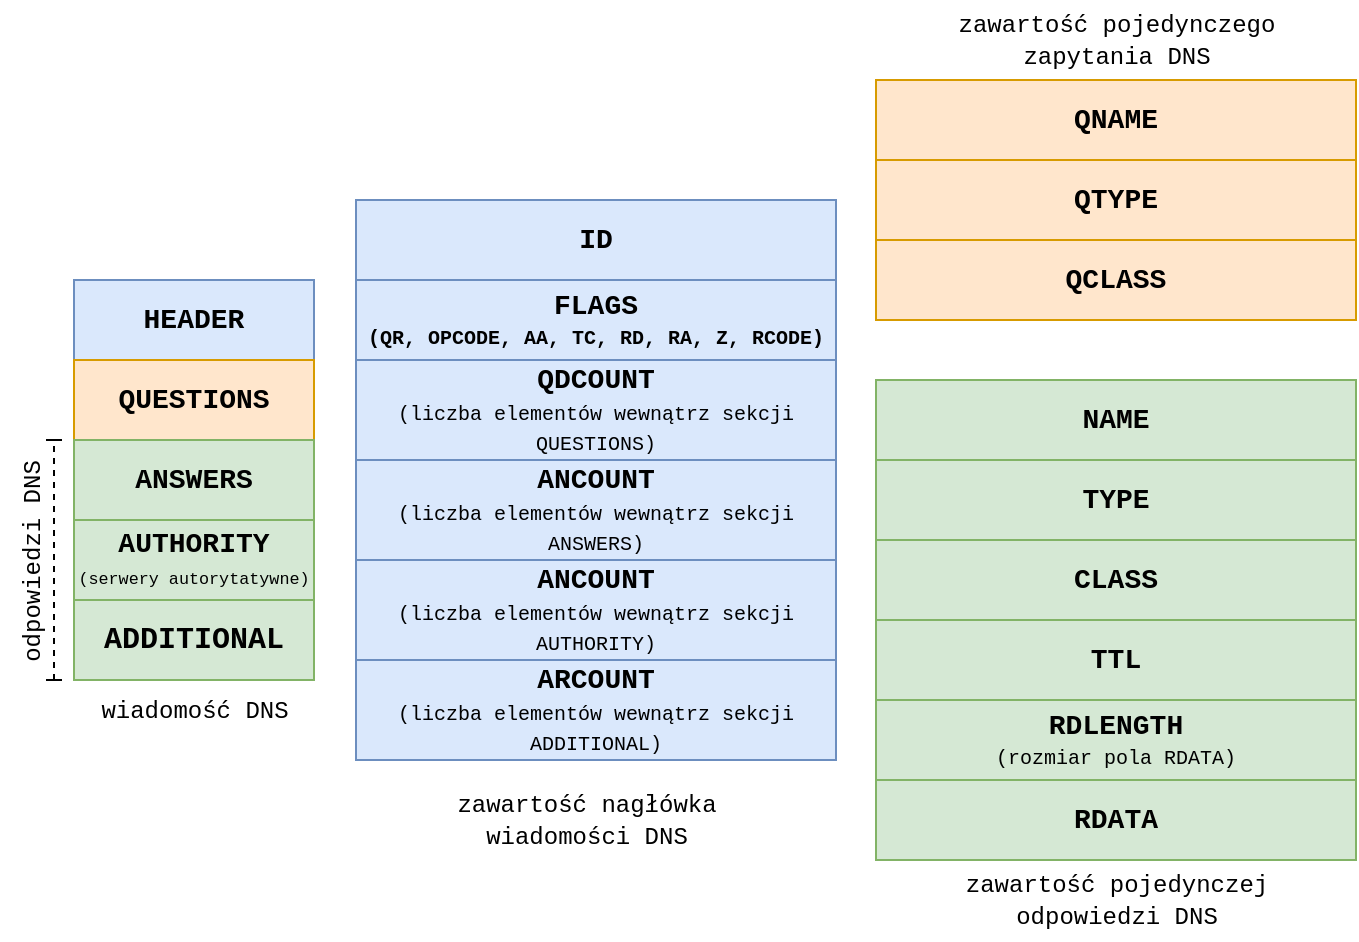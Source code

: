<mxfile version="21.1.2" type="device">
  <diagram name="Page-1" id="MVjQdczxNZ3xhXdarI3O">
    <mxGraphModel dx="1185" dy="711" grid="1" gridSize="10" guides="1" tooltips="1" connect="1" arrows="1" fold="1" page="1" pageScale="1" pageWidth="850" pageHeight="1100" math="0" shadow="0">
      <root>
        <mxCell id="0" />
        <mxCell id="1" parent="0" />
        <mxCell id="FRZg5Z1-8s-jL5dfvT-H-1" value="&lt;font size=&quot;1&quot; style=&quot;&quot; face=&quot;Courier New&quot;&gt;&lt;b style=&quot;font-size: 14px;&quot;&gt;HEADER&lt;/b&gt;&lt;/font&gt;" style="rounded=0;whiteSpace=wrap;html=1;fillColor=#dae8fc;strokeColor=#6c8ebf;" vertex="1" parent="1">
          <mxGeometry x="120" y="240" width="120" height="40" as="geometry" />
        </mxCell>
        <mxCell id="FRZg5Z1-8s-jL5dfvT-H-2" value="&lt;font face=&quot;Courier New&quot;&gt;&lt;span style=&quot;font-size: 14px;&quot;&gt;&lt;b&gt;QUESTIONS&lt;/b&gt;&lt;/span&gt;&lt;/font&gt;" style="rounded=0;whiteSpace=wrap;html=1;fillColor=#ffe6cc;strokeColor=#d79b00;" vertex="1" parent="1">
          <mxGeometry x="120" y="280" width="120" height="40" as="geometry" />
        </mxCell>
        <mxCell id="FRZg5Z1-8s-jL5dfvT-H-3" value="&lt;font size=&quot;1&quot; style=&quot;&quot; face=&quot;Courier New&quot;&gt;&lt;b style=&quot;font-size: 14px;&quot;&gt;ANSWERS&lt;/b&gt;&lt;/font&gt;" style="rounded=0;whiteSpace=wrap;html=1;fillColor=#d5e8d4;strokeColor=#82b366;" vertex="1" parent="1">
          <mxGeometry x="120" y="320" width="120" height="40" as="geometry" />
        </mxCell>
        <mxCell id="FRZg5Z1-8s-jL5dfvT-H-4" value="&lt;font style=&quot;&quot; face=&quot;Courier New&quot;&gt;&lt;span style=&quot;font-size: 14px; font-weight: bold;&quot;&gt;AUTHORITY&lt;/span&gt;&lt;br&gt;&lt;font style=&quot;font-size: 8.4px;&quot;&gt;(serwery autorytatywne)&lt;/font&gt;&lt;br&gt;&lt;/font&gt;" style="rounded=0;whiteSpace=wrap;html=1;fillColor=#d5e8d4;strokeColor=#82b366;" vertex="1" parent="1">
          <mxGeometry x="120" y="360" width="120" height="40" as="geometry" />
        </mxCell>
        <mxCell id="FRZg5Z1-8s-jL5dfvT-H-5" value="&lt;font face=&quot;Courier New&quot;&gt;&lt;span style=&quot;font-size: 15px;&quot;&gt;&lt;b&gt;ADDITIONAL&lt;/b&gt;&lt;/span&gt;&lt;/font&gt;" style="rounded=0;whiteSpace=wrap;html=1;fillColor=#d5e8d4;strokeColor=#82b366;" vertex="1" parent="1">
          <mxGeometry x="120" y="400" width="120" height="40" as="geometry" />
        </mxCell>
        <mxCell id="FRZg5Z1-8s-jL5dfvT-H-6" value="" style="endArrow=baseDash;startArrow=baseDash;html=1;rounded=0;startFill=0;endFill=0;dashed=1;" edge="1" parent="1">
          <mxGeometry width="50" height="50" relative="1" as="geometry">
            <mxPoint x="110" y="440" as="sourcePoint" />
            <mxPoint x="110" y="320" as="targetPoint" />
          </mxGeometry>
        </mxCell>
        <mxCell id="FRZg5Z1-8s-jL5dfvT-H-8" value="&lt;font face=&quot;Courier New&quot;&gt;odpowiedzi DNS&lt;/font&gt;" style="text;html=1;align=center;verticalAlign=middle;resizable=0;points=[];autosize=1;strokeColor=none;fillColor=none;flipV=0;flipH=1;rotation=270;" vertex="1" parent="1">
          <mxGeometry x="39" y="366" width="120" height="30" as="geometry" />
        </mxCell>
        <mxCell id="FRZg5Z1-8s-jL5dfvT-H-9" value="&lt;font size=&quot;1&quot; style=&quot;&quot; face=&quot;Courier New&quot;&gt;&lt;b style=&quot;font-size: 14px;&quot;&gt;ID&lt;/b&gt;&lt;/font&gt;" style="rounded=0;whiteSpace=wrap;html=1;fillColor=#dae8fc;strokeColor=#6c8ebf;" vertex="1" parent="1">
          <mxGeometry x="261" y="200" width="240" height="40" as="geometry" />
        </mxCell>
        <mxCell id="FRZg5Z1-8s-jL5dfvT-H-10" value="&lt;font face=&quot;Courier New&quot;&gt;&lt;b style=&quot;font-size: 14px;&quot;&gt;QDCOUNT&lt;/b&gt;&lt;br&gt;&lt;font style=&quot;font-size: 10px;&quot;&gt;(liczba elementów wewnątrz sekcji QUESTIONS)&lt;/font&gt;&lt;br&gt;&lt;/font&gt;" style="rounded=0;whiteSpace=wrap;html=1;fillColor=#dae8fc;strokeColor=#6c8ebf;" vertex="1" parent="1">
          <mxGeometry x="261" y="280" width="240" height="50" as="geometry" />
        </mxCell>
        <mxCell id="FRZg5Z1-8s-jL5dfvT-H-14" value="&lt;font face=&quot;Courier New&quot;&gt;&lt;b style=&quot;font-size: 14px;&quot;&gt;ANCOUNT&lt;/b&gt;&lt;br&gt;&lt;font style=&quot;font-size: 10px;&quot;&gt;(liczba elementów wewnątrz sekcji ANSWERS)&lt;/font&gt;&lt;br&gt;&lt;/font&gt;" style="rounded=0;whiteSpace=wrap;html=1;fillColor=#dae8fc;strokeColor=#6c8ebf;" vertex="1" parent="1">
          <mxGeometry x="261" y="330" width="240" height="50" as="geometry" />
        </mxCell>
        <mxCell id="FRZg5Z1-8s-jL5dfvT-H-15" value="&lt;font face=&quot;Courier New&quot;&gt;&lt;b style=&quot;font-size: 14px;&quot;&gt;ANCOUNT&lt;/b&gt;&lt;br&gt;&lt;font style=&quot;font-size: 10px;&quot;&gt;(liczba elementów wewnątrz sekcji&lt;br&gt;AUTHORITY)&lt;/font&gt;&lt;br&gt;&lt;/font&gt;" style="rounded=0;whiteSpace=wrap;html=1;fillColor=#dae8fc;strokeColor=#6c8ebf;" vertex="1" parent="1">
          <mxGeometry x="261" y="380" width="240" height="50" as="geometry" />
        </mxCell>
        <mxCell id="FRZg5Z1-8s-jL5dfvT-H-16" value="&lt;font face=&quot;Courier New&quot;&gt;&lt;b style=&quot;font-size: 14px;&quot;&gt;ARCOUNT&lt;/b&gt;&lt;br&gt;&lt;font style=&quot;font-size: 10px;&quot;&gt;(liczba elementów wewnątrz sekcji ADDITIONAL)&lt;/font&gt;&lt;br&gt;&lt;/font&gt;" style="rounded=0;whiteSpace=wrap;html=1;fillColor=#dae8fc;strokeColor=#6c8ebf;" vertex="1" parent="1">
          <mxGeometry x="261" y="430" width="240" height="50" as="geometry" />
        </mxCell>
        <mxCell id="FRZg5Z1-8s-jL5dfvT-H-18" value="&lt;font size=&quot;1&quot; style=&quot;&quot; face=&quot;Courier New&quot;&gt;&lt;b style=&quot;&quot;&gt;&lt;span style=&quot;font-size: 14px;&quot;&gt;FLAGS&lt;/span&gt;&lt;br&gt;(QR,&amp;nbsp;&lt;/b&gt;&lt;/font&gt;&lt;b style=&quot;border-color: var(--border-color); font-family: &amp;quot;Courier New&amp;quot;; font-size: x-small;&quot;&gt;OPCODE,&lt;/b&gt;&lt;font size=&quot;1&quot; style=&quot;&quot; face=&quot;Courier New&quot;&gt;&lt;b style=&quot;&quot;&gt;&amp;nbsp;AA, TC, RD, RA, Z, RCODE)&lt;br&gt;&lt;/b&gt;&lt;/font&gt;" style="rounded=0;whiteSpace=wrap;html=1;fillColor=#dae8fc;strokeColor=#6c8ebf;" vertex="1" parent="1">
          <mxGeometry x="261" y="240" width="240" height="40" as="geometry" />
        </mxCell>
        <mxCell id="FRZg5Z1-8s-jL5dfvT-H-23" value="&lt;font face=&quot;Courier New&quot;&gt;&lt;span style=&quot;font-size: 14px;&quot;&gt;&lt;b&gt;NAME&lt;/b&gt;&lt;/span&gt;&lt;/font&gt;" style="rounded=0;whiteSpace=wrap;html=1;fillColor=#d5e8d4;strokeColor=#82b366;" vertex="1" parent="1">
          <mxGeometry x="521" y="290" width="240" height="40" as="geometry" />
        </mxCell>
        <mxCell id="FRZg5Z1-8s-jL5dfvT-H-24" value="&lt;font size=&quot;1&quot; style=&quot;&quot; face=&quot;Courier New&quot;&gt;&lt;b style=&quot;font-size: 14px;&quot;&gt;TYPE&lt;/b&gt;&lt;/font&gt;" style="rounded=0;whiteSpace=wrap;html=1;fillColor=#d5e8d4;strokeColor=#82b366;" vertex="1" parent="1">
          <mxGeometry x="521" y="330" width="240" height="40" as="geometry" />
        </mxCell>
        <mxCell id="FRZg5Z1-8s-jL5dfvT-H-25" value="&lt;font face=&quot;Courier New&quot;&gt;&lt;span style=&quot;font-size: 14px;&quot;&gt;&lt;b&gt;CLASS&lt;/b&gt;&lt;/span&gt;&lt;/font&gt;" style="rounded=0;whiteSpace=wrap;html=1;fillColor=#d5e8d4;strokeColor=#82b366;" vertex="1" parent="1">
          <mxGeometry x="521" y="370" width="240" height="40" as="geometry" />
        </mxCell>
        <mxCell id="FRZg5Z1-8s-jL5dfvT-H-26" value="&lt;font size=&quot;1&quot; style=&quot;&quot; face=&quot;Courier New&quot;&gt;&lt;b style=&quot;font-size: 14px;&quot;&gt;TTL&lt;/b&gt;&lt;/font&gt;" style="rounded=0;whiteSpace=wrap;html=1;fillColor=#d5e8d4;strokeColor=#82b366;" vertex="1" parent="1">
          <mxGeometry x="521" y="410" width="240" height="40" as="geometry" />
        </mxCell>
        <mxCell id="FRZg5Z1-8s-jL5dfvT-H-27" value="&lt;font size=&quot;1&quot; style=&quot;&quot; face=&quot;Courier New&quot;&gt;&lt;span style=&quot;font-weight: bold; font-size: 14px;&quot;&gt;RDLENGTH&lt;/span&gt;&lt;br&gt;(rozmiar pola RDATA)&lt;br&gt;&lt;/font&gt;" style="rounded=0;whiteSpace=wrap;html=1;fillColor=#d5e8d4;strokeColor=#82b366;" vertex="1" parent="1">
          <mxGeometry x="521" y="450" width="240" height="40" as="geometry" />
        </mxCell>
        <mxCell id="FRZg5Z1-8s-jL5dfvT-H-28" value="&lt;font size=&quot;1&quot; style=&quot;&quot; face=&quot;Courier New&quot;&gt;&lt;b style=&quot;font-size: 14px;&quot;&gt;RDATA&lt;/b&gt;&lt;/font&gt;" style="rounded=0;whiteSpace=wrap;html=1;fillColor=#d5e8d4;strokeColor=#82b366;" vertex="1" parent="1">
          <mxGeometry x="521" y="490" width="240" height="40" as="geometry" />
        </mxCell>
        <mxCell id="FRZg5Z1-8s-jL5dfvT-H-33" value="&lt;font face=&quot;Courier New&quot;&gt;zawartość pojedynczej&lt;br&gt;odpowiedzi DNS&lt;/font&gt;" style="text;html=1;align=center;verticalAlign=middle;resizable=0;points=[];autosize=1;strokeColor=none;fillColor=none;" vertex="1" parent="1">
          <mxGeometry x="556" y="530" width="170" height="40" as="geometry" />
        </mxCell>
        <mxCell id="FRZg5Z1-8s-jL5dfvT-H-34" value="&lt;font face=&quot;Courier New&quot;&gt;&lt;span style=&quot;font-size: 14px;&quot;&gt;&lt;b&gt;QNAME&lt;/b&gt;&lt;/span&gt;&lt;/font&gt;" style="rounded=0;whiteSpace=wrap;html=1;fillColor=#ffe6cc;strokeColor=#d79b00;" vertex="1" parent="1">
          <mxGeometry x="521" y="140" width="240" height="40" as="geometry" />
        </mxCell>
        <mxCell id="FRZg5Z1-8s-jL5dfvT-H-35" value="&lt;font size=&quot;1&quot; style=&quot;&quot; face=&quot;Courier New&quot;&gt;&lt;b style=&quot;font-size: 14px;&quot;&gt;QTYPE&lt;/b&gt;&lt;/font&gt;" style="rounded=0;whiteSpace=wrap;html=1;fillColor=#ffe6cc;strokeColor=#d79b00;" vertex="1" parent="1">
          <mxGeometry x="521" y="180" width="240" height="40" as="geometry" />
        </mxCell>
        <mxCell id="FRZg5Z1-8s-jL5dfvT-H-36" value="&lt;font face=&quot;Courier New&quot;&gt;&lt;span style=&quot;font-size: 14px;&quot;&gt;&lt;b&gt;QCLASS&lt;/b&gt;&lt;/span&gt;&lt;/font&gt;" style="rounded=0;whiteSpace=wrap;html=1;fillColor=#ffe6cc;strokeColor=#d79b00;" vertex="1" parent="1">
          <mxGeometry x="521" y="220" width="240" height="40" as="geometry" />
        </mxCell>
        <mxCell id="FRZg5Z1-8s-jL5dfvT-H-37" value="&lt;font face=&quot;Courier New&quot;&gt;zawartość pojedynczego&lt;br&gt;zapytania DNS&lt;/font&gt;" style="text;html=1;align=center;verticalAlign=middle;resizable=0;points=[];autosize=1;strokeColor=none;fillColor=none;" vertex="1" parent="1">
          <mxGeometry x="551" y="100" width="180" height="40" as="geometry" />
        </mxCell>
        <mxCell id="FRZg5Z1-8s-jL5dfvT-H-38" value="&lt;font face=&quot;Courier New&quot;&gt;zawartość nagłówka&lt;br&gt;wiadomości DNS&lt;/font&gt;" style="text;html=1;align=center;verticalAlign=middle;resizable=0;points=[];autosize=1;strokeColor=none;fillColor=none;" vertex="1" parent="1">
          <mxGeometry x="301" y="490" width="150" height="40" as="geometry" />
        </mxCell>
        <mxCell id="FRZg5Z1-8s-jL5dfvT-H-39" value="&lt;font face=&quot;Courier New&quot;&gt;wiadomość DNS&lt;/font&gt;" style="text;html=1;align=center;verticalAlign=middle;resizable=0;points=[];autosize=1;strokeColor=none;fillColor=none;" vertex="1" parent="1">
          <mxGeometry x="120" y="440" width="120" height="30" as="geometry" />
        </mxCell>
      </root>
    </mxGraphModel>
  </diagram>
</mxfile>
